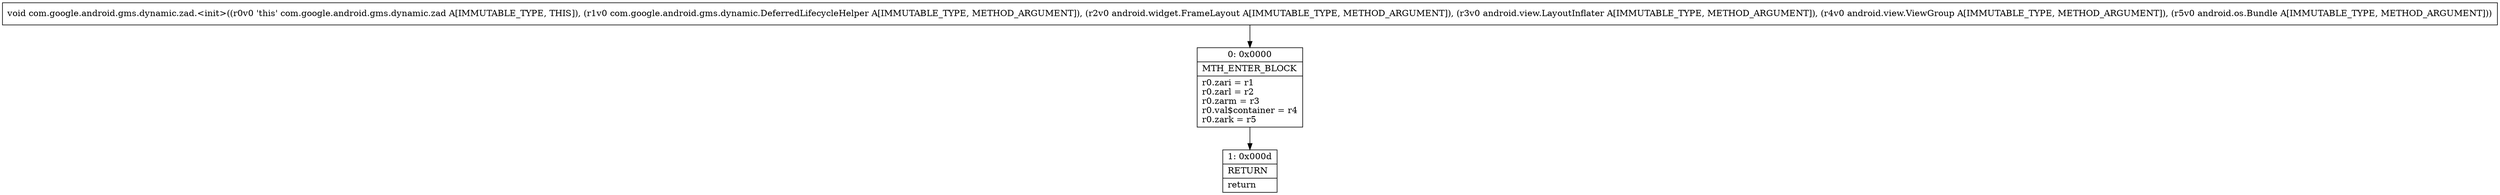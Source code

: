 digraph "CFG forcom.google.android.gms.dynamic.zad.\<init\>(Lcom\/google\/android\/gms\/dynamic\/DeferredLifecycleHelper;Landroid\/widget\/FrameLayout;Landroid\/view\/LayoutInflater;Landroid\/view\/ViewGroup;Landroid\/os\/Bundle;)V" {
Node_0 [shape=record,label="{0\:\ 0x0000|MTH_ENTER_BLOCK\l|r0.zari = r1\lr0.zarl = r2\lr0.zarm = r3\lr0.val$container = r4\lr0.zark = r5\l}"];
Node_1 [shape=record,label="{1\:\ 0x000d|RETURN\l|return\l}"];
MethodNode[shape=record,label="{void com.google.android.gms.dynamic.zad.\<init\>((r0v0 'this' com.google.android.gms.dynamic.zad A[IMMUTABLE_TYPE, THIS]), (r1v0 com.google.android.gms.dynamic.DeferredLifecycleHelper A[IMMUTABLE_TYPE, METHOD_ARGUMENT]), (r2v0 android.widget.FrameLayout A[IMMUTABLE_TYPE, METHOD_ARGUMENT]), (r3v0 android.view.LayoutInflater A[IMMUTABLE_TYPE, METHOD_ARGUMENT]), (r4v0 android.view.ViewGroup A[IMMUTABLE_TYPE, METHOD_ARGUMENT]), (r5v0 android.os.Bundle A[IMMUTABLE_TYPE, METHOD_ARGUMENT])) }"];
MethodNode -> Node_0;
Node_0 -> Node_1;
}


